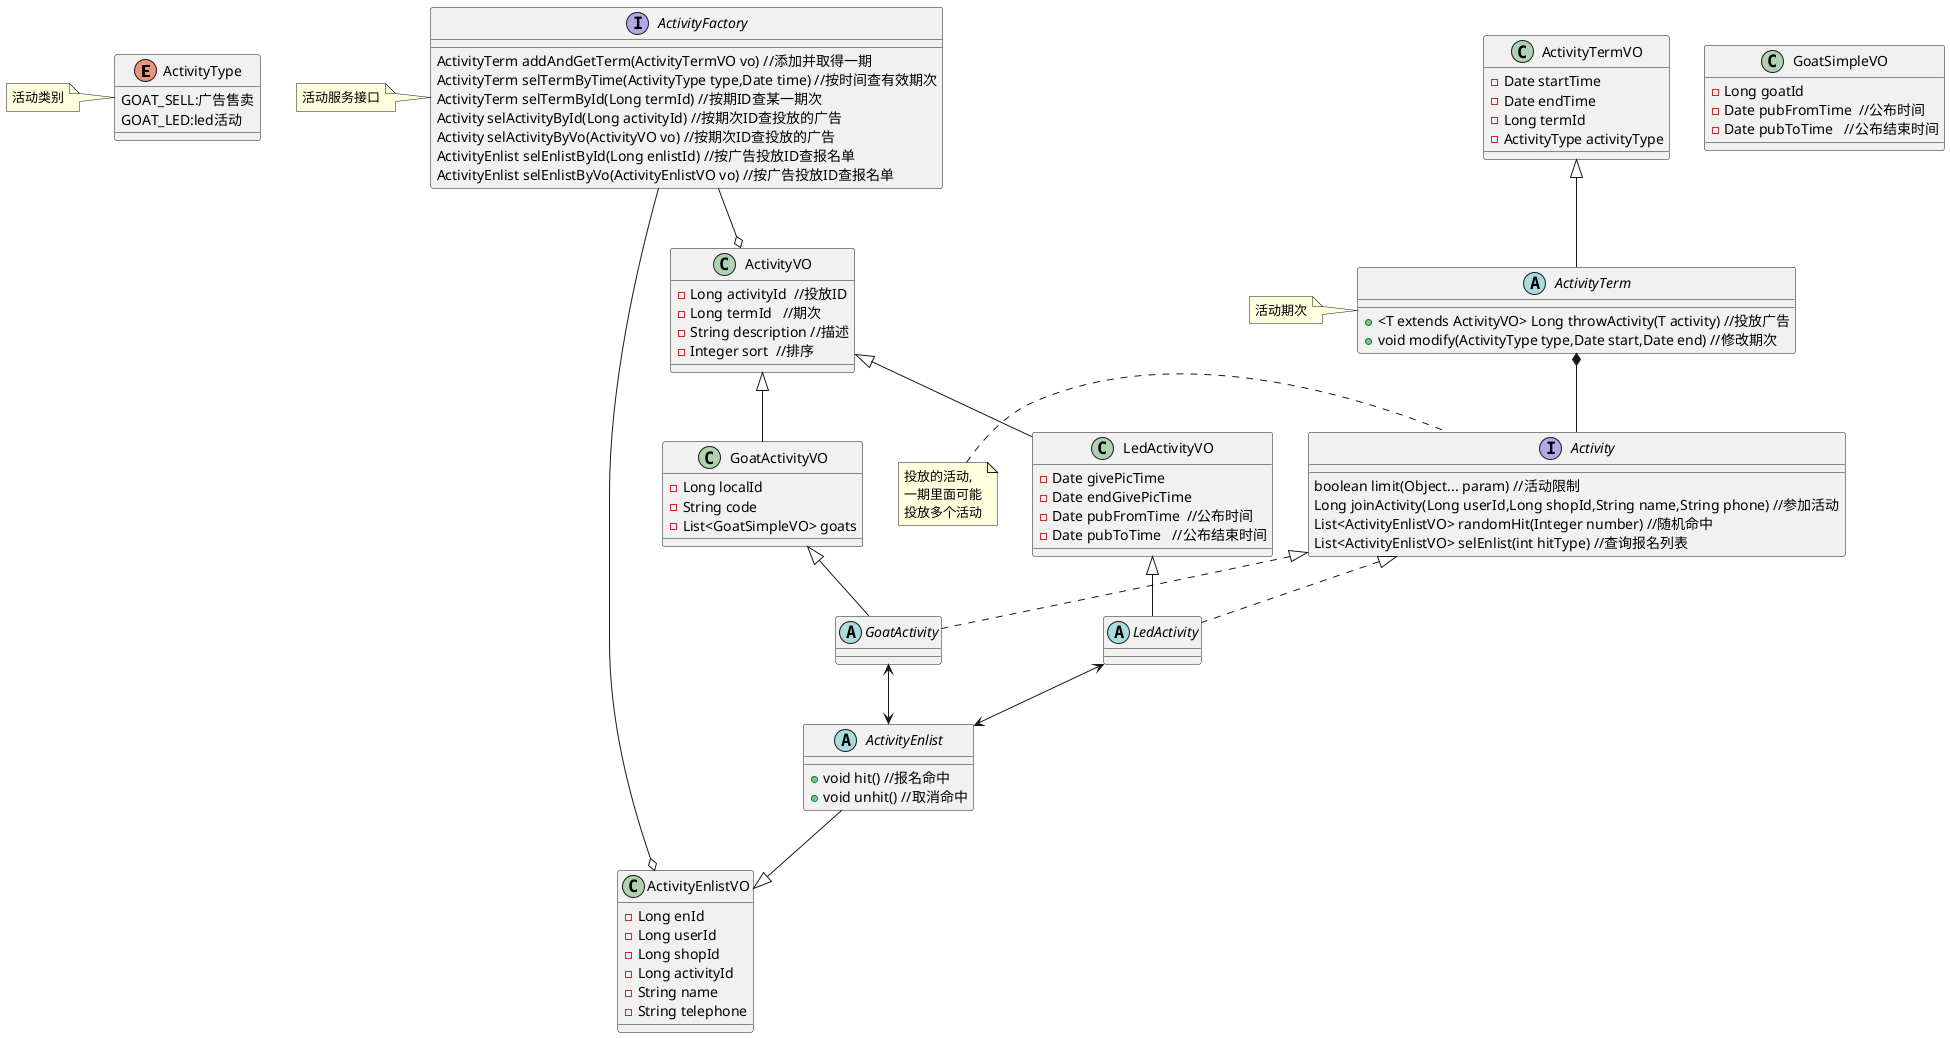 @startuml

enum ActivityType{
GOAT_SELL:广告售卖
GOAT_LED:led活动
}

note left of ActivityType:活动类别

abstract class ActivityTerm{
+<T extends ActivityVO> Long throwActivity(T activity) //投放广告
+void modify(ActivityType type,Date start,Date end) //修改期次
}

class ActivityTermVO{
-Date startTime
-Date endTime
-Long termId
-ActivityType activityType
}

note left of ActivityTerm:活动期次

interface Activity{
boolean limit(Object... param) //活动限制
Long joinActivity(Long userId,Long shopId,String name,String phone) //参加活动
List<ActivityEnlistVO> randomHit(Integer number) //随机命中
List<ActivityEnlistVO> selEnlist(int hitType) //查询报名列表
}

note left of Activity:投放的活动,\n一期里面可能\n投放多个活动

abstract class GoatActivity{
}

class ActivityVO{
-Long activityId  //投放ID
-Long termId   //期次
-String description //描述
-Integer sort  //排序
}

class GoatActivityVO{
-Long localId
-String code
-List<GoatSimpleVO> goats
}

class GoatSimpleVO{
-Long goatId
-Date pubFromTime  //公布时间
-Date pubToTime   //公布结束时间
}

abstract class LedActivity{
}

class LedActivityVO{
-Date givePicTime
-Date endGivePicTime
-Date pubFromTime  //公布时间
-Date pubToTime   //公布结束时间
}

abstract class ActivityEnlist{
+void hit() //报名命中
+void unhit() //取消命中
}

class ActivityEnlistVO{
-Long enId
-Long userId
-Long shopId
-Long activityId
-String name
-String telephone
}

interface ActivityFactory{
ActivityTerm addAndGetTerm(ActivityTermVO vo) //添加并取得一期
ActivityTerm selTermByTime(ActivityType type,Date time) //按时间查有效期次
ActivityTerm selTermById(Long termId) //按期ID查某一期次
Activity selActivityById(Long activityId) //按期次ID查投放的广告
Activity selActivityByVo(ActivityVO vo) //按期次ID查投放的广告
ActivityEnlist selEnlistById(Long enlistId) //按广告投放ID查报名单
ActivityEnlist selEnlistByVo(ActivityEnlistVO vo) //按广告投放ID查报名单

}

note left of ActivityFactory:活动服务接口
Activity <|.. GoatActivity

Activity <|.. LedActivity

ActivityTerm *-- Activity

ActivityTermVO <|--ActivityTerm

GoatActivity <--> ActivityEnlist
LedActivity <--> ActivityEnlist
ActivityFactory --o ActivityEnlistVO
ActivityFactory --o ActivityVO
ActivityVO <|-- LedActivityVO
ActivityVO <|-- GoatActivityVO

LedActivityVO <|-- LedActivity
GoatActivityVO <|-- GoatActivity
ActivityEnlist --|> ActivityEnlistVO
@enduml